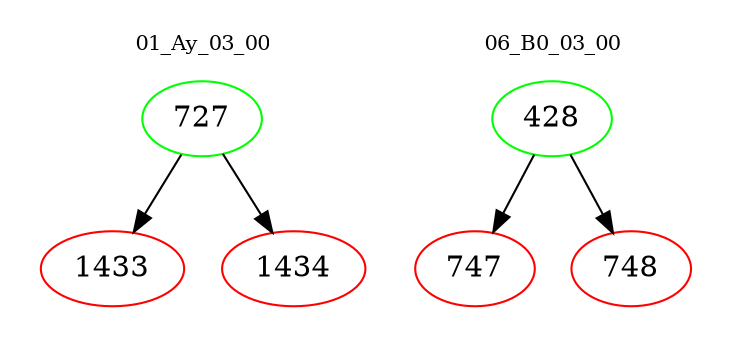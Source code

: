 digraph{
subgraph cluster_0 {
color = white
label = "01_Ay_03_00";
fontsize=10;
T0_727 [label="727", color="green"]
T0_727 -> T0_1433 [color="black"]
T0_1433 [label="1433", color="red"]
T0_727 -> T0_1434 [color="black"]
T0_1434 [label="1434", color="red"]
}
subgraph cluster_1 {
color = white
label = "06_B0_03_00";
fontsize=10;
T1_428 [label="428", color="green"]
T1_428 -> T1_747 [color="black"]
T1_747 [label="747", color="red"]
T1_428 -> T1_748 [color="black"]
T1_748 [label="748", color="red"]
}
}
